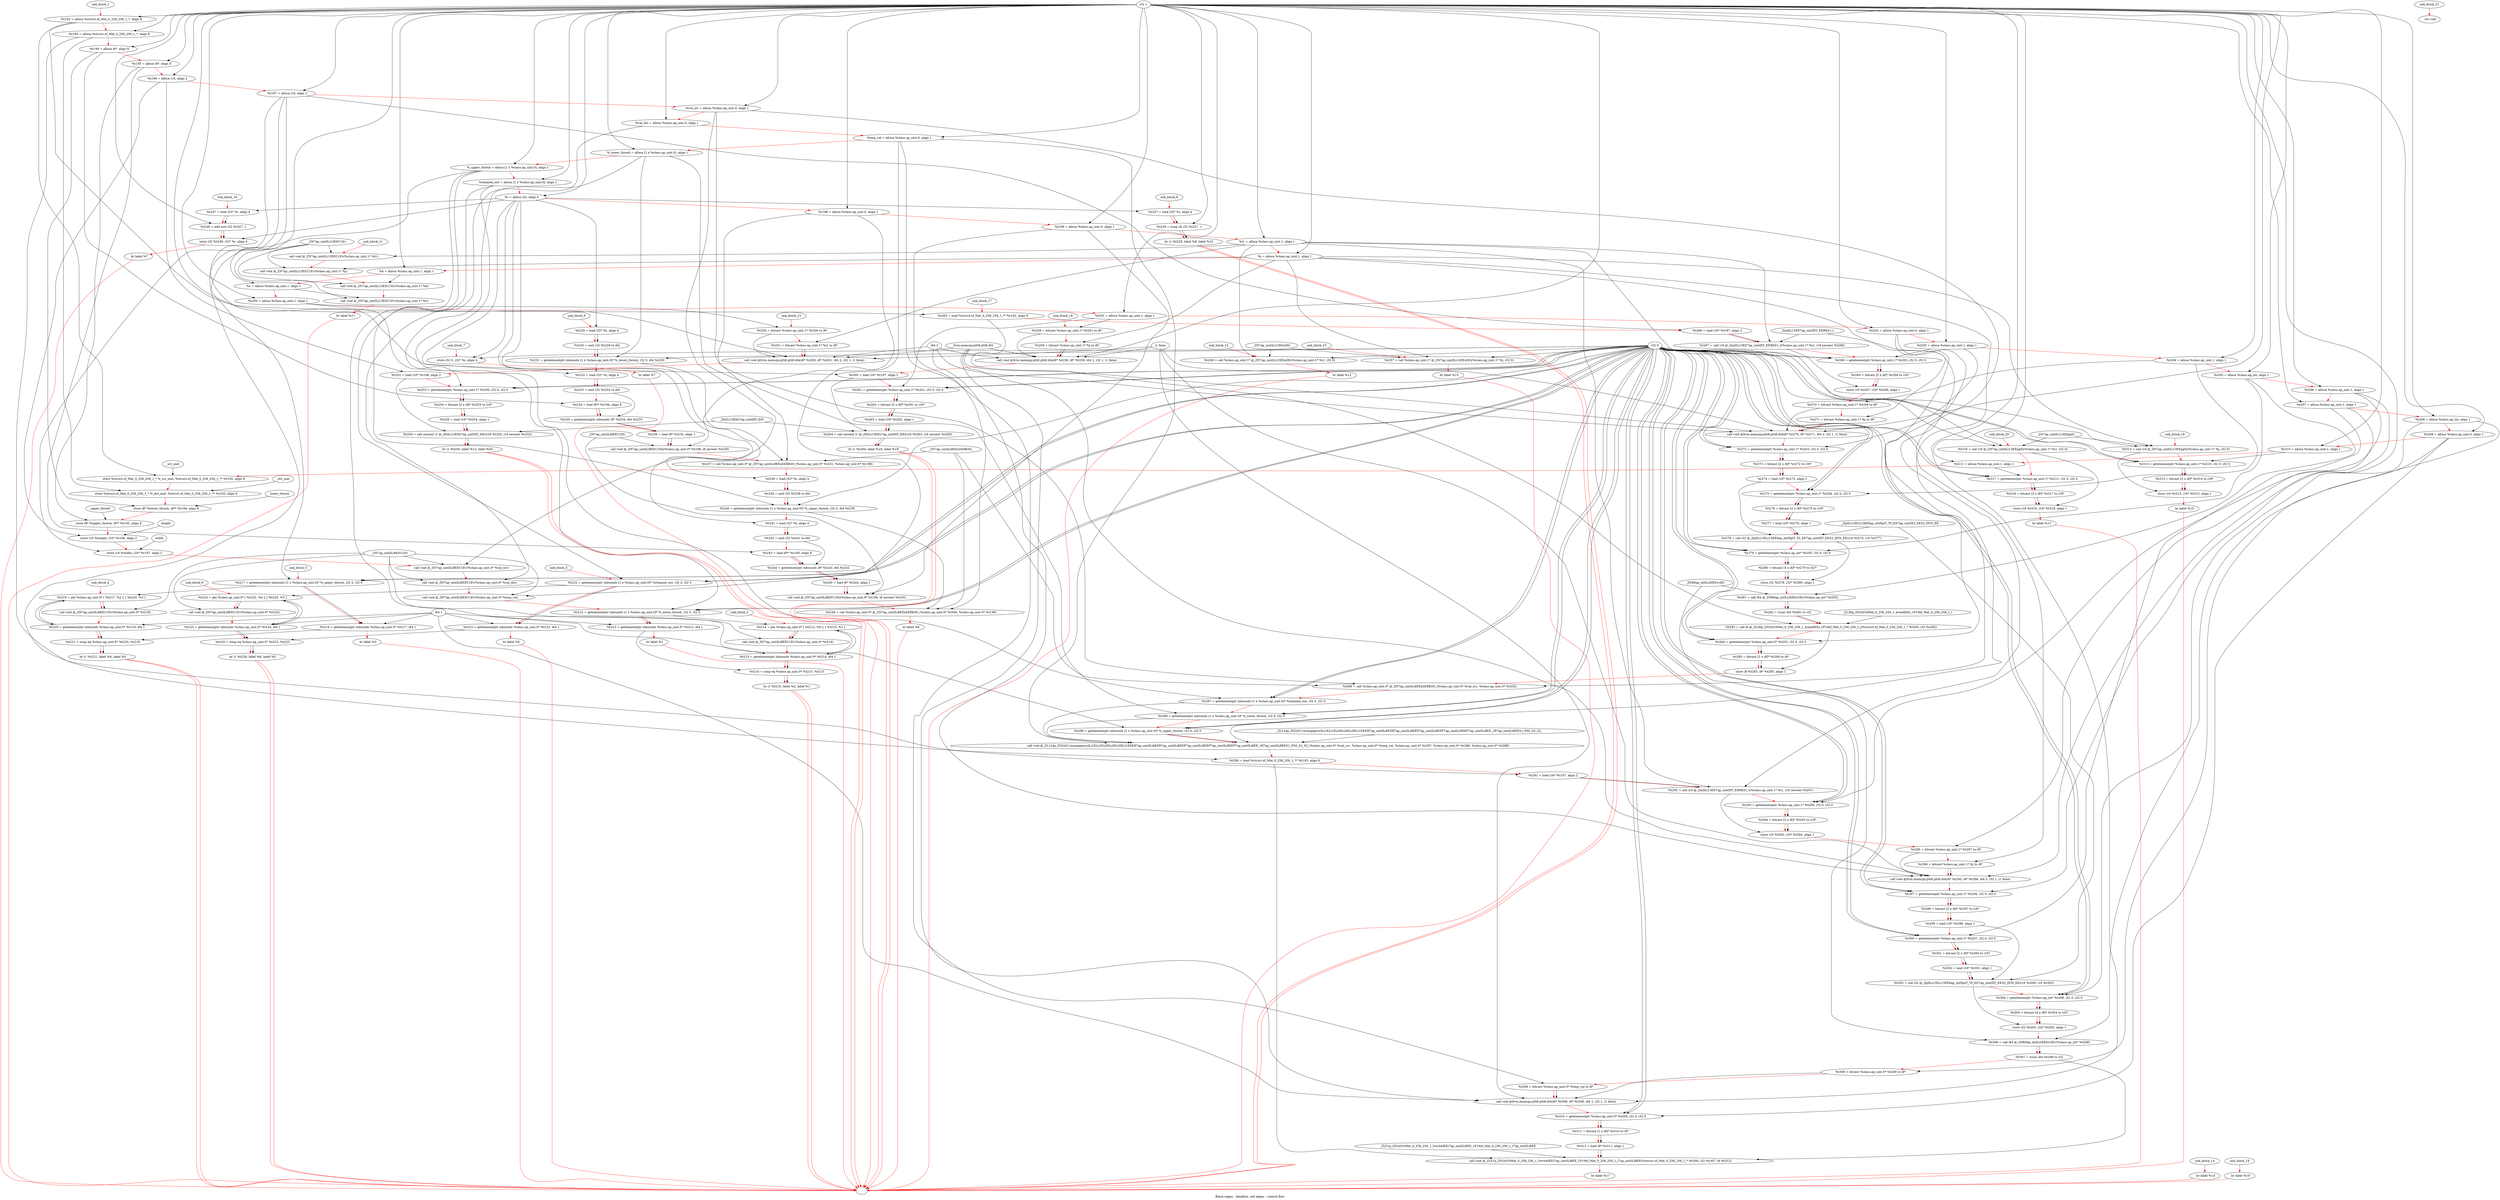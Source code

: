 digraph G {
compound=true
label="Black edges - dataflow, red edges - control flow"
"t192" [label="  %t192 = alloca %struct.xf_Mat_0_256_256_1_*, align 8"]
"t193" [label="  %t193 = alloca %struct.xf_Mat_0_256_256_1_*, align 8"]
"t194" [label="  %t194 = alloca i8*, align 8"]
"t195" [label="  %t195 = alloca i8*, align 8"]
"t196" [label="  %t196 = alloca i16, align 2"]
"t197" [label="  %t197 = alloca i16, align 2"]
"val_src" [label="  %val_src = alloca %class.ap_uint.0, align 1"]
"val_dst" [label="  %val_dst = alloca %class.ap_uint.0, align 1"]
"tmp_val" [label="  %tmp_val = alloca %class.ap_uint.0, align 1"]
"_lower_thresh" [label="  %_lower_thresh = alloca [1 x %class.ap_uint.0], align 1"]
"_upper_thresh" [label="  %_upper_thresh = alloca [1 x %class.ap_uint.0], align 1"]
"channel_out" [label="  %channel_out = alloca [1 x %class.ap_uint.0], align 1"]
"i" [label="  %i = alloca i32, align 4"]
"t198" [label="  %t198 = alloca %class.ap_uint.0, align 1"]
"t199" [label="  %t199 = alloca %class.ap_uint.0, align 1"]
"i1" [label="  %i1 = alloca %class.ap_uint.1, align 1"]
"j" [label="  %j = alloca %class.ap_uint.1, align 1"]
"k" [label="  %k = alloca %class.ap_uint.1, align 1"]
"c" [label="  %c = alloca %class.ap_uint.1, align 1"]
"t200" [label="  %t200 = alloca %class.ap_uint.1, align 1"]
"t201" [label="  %t201 = alloca %class.ap_uint.1, align 1"]
"t202" [label="  %t202 = alloca %class.ap_uint.0, align 1"]
"t203" [label="  %t203 = alloca %class.ap_uint.1, align 1"]
"t204" [label="  %t204 = alloca %class.ap_uint.1, align 1"]
"t205" [label="  %t205 = alloca %class.ap_int, align 1"]
"t206" [label="  %t206 = alloca %class.ap_uint.1, align 1"]
"t207" [label="  %t207 = alloca %class.ap_uint.1, align 1"]
"t208" [label="  %t208 = alloca %class.ap_int, align 1"]
"t209" [label="  %t209 = alloca %class.ap_uint.0, align 1"]
"t210" [label="  %t210 = alloca %class.ap_uint.1, align 1"]
"t211" [label="  %t211 = alloca %class.ap_uint.1, align 1"]
"_1" [label="  store %struct.xf_Mat_0_256_256_1_* %_src_mat, %struct.xf_Mat_0_256_256_1_** %t192, align 8"]
"_2" [label="  store %struct.xf_Mat_0_256_256_1_* %_dst_mat, %struct.xf_Mat_0_256_256_1_** %t193, align 8"]
"_3" [label="  store i8* %lower_thresh, i8** %t194, align 8"]
"_4" [label="  store i8* %upper_thresh, i8** %t195, align 8"]
"_5" [label="  store i16 %height, i16* %t196, align 2"]
"_6" [label="  store i16 %width, i16* %t197, align 2"]
"_7" [label="  call void @_ZN7ap_uintILi8EEC1Ev(%class.ap_uint.0* %val_src)"]
"_8" [label="  call void @_ZN7ap_uintILi8EEC1Ev(%class.ap_uint.0* %val_dst)"]
"_9" [label="  call void @_ZN7ap_uintILi8EEC1Ev(%class.ap_uint.0* %tmp_val)"]
"t212" [label="  %t212 = getelementptr inbounds [1 x %class.ap_uint.0]* %_lower_thresh, i32 0, i32 0"]
"t213" [label="  %t213 = getelementptr inbounds %class.ap_uint.0* %t212, i64 1"]
"_10" [label="  br label %1"]
"unk_block_1" -> "t192"[color=red]
"i32 1" -> "t192"
"t192" -> "t193"[color=red weight=2]
"i32 1" -> "t193"
"t193" -> "t194"[color=red weight=2]
"i32 1" -> "t194"
"t194" -> "t195"[color=red weight=2]
"i32 1" -> "t195"
"t195" -> "t196"[color=red weight=2]
"i32 1" -> "t196"
"t196" -> "t197"[color=red weight=2]
"i32 1" -> "t197"
"t197" -> "val_src"[color=red weight=2]
"i32 1" -> "val_src"
"val_src" -> "val_dst"[color=red weight=2]
"i32 1" -> "val_dst"
"val_dst" -> "tmp_val"[color=red weight=2]
"i32 1" -> "tmp_val"
"tmp_val" -> "_lower_thresh"[color=red weight=2]
"i32 1" -> "_lower_thresh"
"_lower_thresh" -> "_upper_thresh"[color=red weight=2]
"i32 1" -> "_upper_thresh"
"_upper_thresh" -> "channel_out"[color=red weight=2]
"i32 1" -> "channel_out"
"channel_out" -> "i"[color=red weight=2]
"i32 1" -> "i"
"i" -> "t198"[color=red weight=2]
"i32 1" -> "t198"
"t198" -> "t199"[color=red weight=2]
"i32 1" -> "t199"
"t199" -> "i1"[color=red weight=2]
"i32 1" -> "i1"
"i1" -> "j"[color=red weight=2]
"i32 1" -> "j"
"j" -> "k"[color=red weight=2]
"i32 1" -> "k"
"k" -> "c"[color=red weight=2]
"i32 1" -> "c"
"c" -> "t200"[color=red weight=2]
"i32 1" -> "t200"
"t200" -> "t201"[color=red weight=2]
"i32 1" -> "t201"
"t201" -> "t202"[color=red weight=2]
"i32 1" -> "t202"
"t202" -> "t203"[color=red weight=2]
"i32 1" -> "t203"
"t203" -> "t204"[color=red weight=2]
"i32 1" -> "t204"
"t204" -> "t205"[color=red weight=2]
"i32 1" -> "t205"
"t205" -> "t206"[color=red weight=2]
"i32 1" -> "t206"
"t206" -> "t207"[color=red weight=2]
"i32 1" -> "t207"
"t207" -> "t208"[color=red weight=2]
"i32 1" -> "t208"
"t208" -> "t209"[color=red weight=2]
"i32 1" -> "t209"
"t209" -> "t210"[color=red weight=2]
"i32 1" -> "t210"
"t210" -> "t211"[color=red weight=2]
"i32 1" -> "t211"
"t211" -> "_1"[color=red weight=2]
"_src_mat" -> "_1"
"t192" -> "_1"
"_1" -> "_2"[color=red weight=2]
"_dst_mat" -> "_2"
"t193" -> "_2"
"_2" -> "_3"[color=red weight=2]
"lower_thresh" -> "_3"
"t194" -> "_3"
"_3" -> "_4"[color=red weight=2]
"upper_thresh" -> "_4"
"t195" -> "_4"
"_4" -> "_5"[color=red weight=2]
"height" -> "_5"
"t196" -> "_5"
"_5" -> "_6"[color=red weight=2]
"width" -> "_6"
"t197" -> "_6"
"_6" -> "_7"[color=red weight=2]
"val_src" -> "_7"
"_ZN7ap_uintILi8EEC1Ev" -> "_7"
"_7" -> "_8"[color=red weight=2]
"val_dst" -> "_8"
"_ZN7ap_uintILi8EEC1Ev" -> "_8"
"_8" -> "_9"[color=red weight=2]
"tmp_val" -> "_9"
"_ZN7ap_uintILi8EEC1Ev" -> "_9"
"_9" -> "t212"[color=red weight=2]
"_lower_thresh" -> "t212"
"i32 0" -> "t212"
"i32 0" -> "t212"
"t212" -> "t213"[color=red weight=2]
"t212" -> "t213"
"i64 1" -> "t213"
"t213" -> "_10"[color=red weight=2]
"_10" -> ""[color=red]

"t214" [label="  %t214 = phi %class.ap_uint.0* [ %t212, %0 ], [ %t215, %1 ]"]
"_11" [label="  call void @_ZN7ap_uintILi8EEC1Ev(%class.ap_uint.0* %t214)"]
"t215" [label="  %t215 = getelementptr inbounds %class.ap_uint.0* %t214, i64 1"]
"t216" [label="  %t216 = icmp eq %class.ap_uint.0* %t215, %t213"]
"_12" [label="  br i1 %t216, label %2, label %1"]
"unk_block_2" -> "t214"[color=red]
"t212" -> "t214"
"t215" -> "t214"
"t214" -> "_11"[color=red weight=2]
"t214" -> "_11"
"_ZN7ap_uintILi8EEC1Ev" -> "_11"
"_11" -> "t215"[color=red weight=2]
"t214" -> "t215"
"i64 1" -> "t215"
"t215" -> "t216"[color=red weight=2]
"t215" -> "t216"
"t213" -> "t216"
"t216" -> "_12"[color=red weight=2]
"t216" -> "_12"
"_12" -> ""[color=red]
"_12" -> ""[color=red]

"t217" [label="  %t217 = getelementptr inbounds [1 x %class.ap_uint.0]* %_upper_thresh, i32 0, i32 0"]
"t218" [label="  %t218 = getelementptr inbounds %class.ap_uint.0* %t217, i64 1"]
"_13" [label="  br label %3"]
"unk_block_3" -> "t217"[color=red]
"_upper_thresh" -> "t217"
"i32 0" -> "t217"
"i32 0" -> "t217"
"t217" -> "t218"[color=red weight=2]
"t217" -> "t218"
"i64 1" -> "t218"
"t218" -> "_13"[color=red weight=2]
"_13" -> ""[color=red]

"t219" [label="  %t219 = phi %class.ap_uint.0* [ %t217, %2 ], [ %t220, %3 ]"]
"_14" [label="  call void @_ZN7ap_uintILi8EEC1Ev(%class.ap_uint.0* %t219)"]
"t220" [label="  %t220 = getelementptr inbounds %class.ap_uint.0* %t219, i64 1"]
"t221" [label="  %t221 = icmp eq %class.ap_uint.0* %t220, %t218"]
"_15" [label="  br i1 %t221, label %4, label %3"]
"unk_block_4" -> "t219"[color=red]
"t217" -> "t219"
"t220" -> "t219"
"t219" -> "_14"[color=red weight=2]
"t219" -> "_14"
"_ZN7ap_uintILi8EEC1Ev" -> "_14"
"_14" -> "t220"[color=red weight=2]
"t219" -> "t220"
"i64 1" -> "t220"
"t220" -> "t221"[color=red weight=2]
"t220" -> "t221"
"t218" -> "t221"
"t221" -> "_15"[color=red weight=2]
"t221" -> "_15"
"_15" -> ""[color=red]
"_15" -> ""[color=red]

"t222" [label="  %t222 = getelementptr inbounds [1 x %class.ap_uint.0]* %channel_out, i32 0, i32 0"]
"t223" [label="  %t223 = getelementptr inbounds %class.ap_uint.0* %t222, i64 1"]
"_16" [label="  br label %5"]
"unk_block_5" -> "t222"[color=red]
"channel_out" -> "t222"
"i32 0" -> "t222"
"i32 0" -> "t222"
"t222" -> "t223"[color=red weight=2]
"t222" -> "t223"
"i64 1" -> "t223"
"t223" -> "_16"[color=red weight=2]
"_16" -> ""[color=red]

"t224" [label="  %t224 = phi %class.ap_uint.0* [ %t222, %4 ], [ %t225, %5 ]"]
"_17" [label="  call void @_ZN7ap_uintILi8EEC1Ev(%class.ap_uint.0* %t224)"]
"t225" [label="  %t225 = getelementptr inbounds %class.ap_uint.0* %t224, i64 1"]
"t226" [label="  %t226 = icmp eq %class.ap_uint.0* %t225, %t223"]
"_18" [label="  br i1 %t226, label %6, label %5"]
"unk_block_6" -> "t224"[color=red]
"t222" -> "t224"
"t225" -> "t224"
"t224" -> "_17"[color=red weight=2]
"t224" -> "_17"
"_ZN7ap_uintILi8EEC1Ev" -> "_17"
"_17" -> "t225"[color=red weight=2]
"t224" -> "t225"
"i64 1" -> "t225"
"t225" -> "t226"[color=red weight=2]
"t225" -> "t226"
"t223" -> "t226"
"t226" -> "_18"[color=red weight=2]
"t226" -> "_18"
"_18" -> ""[color=red]
"_18" -> ""[color=red]

"_19" [label="  store i32 0, i32* %i, align 4"]
"_20" [label="  br label %7"]
"unk_block_7" -> "_19"[color=red]
"i32 0" -> "_19"
"i" -> "_19"
"_19" -> "_20"[color=red weight=2]
"_20" -> ""[color=red]

"t227" [label="  %t227 = load i32* %i, align 4"]
"t228" [label="  %t228 = icmp slt i32 %t227, 1"]
"_21" [label="  br i1 %t228, label %8, label %10"]
"unk_block_8" -> "t227"[color=red]
"i" -> "t227"
"t227" -> "t228"[color=red weight=2]
"t227" -> "t228"
"i32 1" -> "t228"
"t228" -> "_21"[color=red weight=2]
"t228" -> "_21"
"_21" -> ""[color=red]
"_21" -> ""[color=red]

"t229" [label="  %t229 = load i32* %i, align 4"]
"t230" [label="  %t230 = sext i32 %t229 to i64"]
"t231" [label="  %t231 = getelementptr inbounds [1 x %class.ap_uint.0]* %_lower_thresh, i32 0, i64 %t230"]
"t232" [label="  %t232 = load i32* %i, align 4"]
"t233" [label="  %t233 = sext i32 %t232 to i64"]
"t234" [label="  %t234 = load i8** %t194, align 8"]
"t235" [label="  %t235 = getelementptr inbounds i8* %t234, i64 %t233"]
"t236" [label="  %t236 = load i8* %t235, align 1"]
"_22" [label="  call void @_ZN7ap_uintILi8EEC1Eh(%class.ap_uint.0* %t198, i8 zeroext %t236)"]
"t237" [label="  %t237 = call %class.ap_uint.0* @_ZN7ap_uintILi8EEaSERKS0_(%class.ap_uint.0* %t231, %class.ap_uint.0* %t198)"]
"t238" [label="  %t238 = load i32* %i, align 4"]
"t239" [label="  %t239 = sext i32 %t238 to i64"]
"t240" [label="  %t240 = getelementptr inbounds [1 x %class.ap_uint.0]* %_upper_thresh, i32 0, i64 %t239"]
"t241" [label="  %t241 = load i32* %i, align 4"]
"t242" [label="  %t242 = sext i32 %t241 to i64"]
"t243" [label="  %t243 = load i8** %t195, align 8"]
"t244" [label="  %t244 = getelementptr inbounds i8* %t243, i64 %t242"]
"t245" [label="  %t245 = load i8* %t244, align 1"]
"_23" [label="  call void @_ZN7ap_uintILi8EEC1Eh(%class.ap_uint.0* %t199, i8 zeroext %t245)"]
"t246" [label="  %t246 = call %class.ap_uint.0* @_ZN7ap_uintILi8EEaSERKS0_(%class.ap_uint.0* %t240, %class.ap_uint.0* %t199)"]
"_24" [label="  br label %9"]
"unk_block_9" -> "t229"[color=red]
"i" -> "t229"
"t229" -> "t230"[color=red weight=2]
"t229" -> "t230"
"t230" -> "t231"[color=red weight=2]
"_lower_thresh" -> "t231"
"i32 0" -> "t231"
"t230" -> "t231"
"t231" -> "t232"[color=red weight=2]
"i" -> "t232"
"t232" -> "t233"[color=red weight=2]
"t232" -> "t233"
"t233" -> "t234"[color=red weight=2]
"t194" -> "t234"
"t234" -> "t235"[color=red weight=2]
"t234" -> "t235"
"t233" -> "t235"
"t235" -> "t236"[color=red weight=2]
"t235" -> "t236"
"t236" -> "_22"[color=red weight=2]
"t198" -> "_22"
"t236" -> "_22"
"_ZN7ap_uintILi8EEC1Eh" -> "_22"
"_22" -> "t237"[color=red weight=2]
"t231" -> "t237"
"t198" -> "t237"
"_ZN7ap_uintILi8EEaSERKS0_" -> "t237"
"t237" -> "t238"[color=red weight=2]
"i" -> "t238"
"t238" -> "t239"[color=red weight=2]
"t238" -> "t239"
"t239" -> "t240"[color=red weight=2]
"_upper_thresh" -> "t240"
"i32 0" -> "t240"
"t239" -> "t240"
"t240" -> "t241"[color=red weight=2]
"i" -> "t241"
"t241" -> "t242"[color=red weight=2]
"t241" -> "t242"
"t242" -> "t243"[color=red weight=2]
"t195" -> "t243"
"t243" -> "t244"[color=red weight=2]
"t243" -> "t244"
"t242" -> "t244"
"t244" -> "t245"[color=red weight=2]
"t244" -> "t245"
"t245" -> "_23"[color=red weight=2]
"t199" -> "_23"
"t245" -> "_23"
"_ZN7ap_uintILi8EEC1Eh" -> "_23"
"_23" -> "t246"[color=red weight=2]
"t240" -> "t246"
"t199" -> "t246"
"_ZN7ap_uintILi8EEaSERKS0_" -> "t246"
"t246" -> "_24"[color=red weight=2]
"_24" -> ""[color=red]

"t247" [label="  %t247 = load i32* %i, align 4"]
"t248" [label="  %t248 = add nsw i32 %t247, 1"]
"_25" [label="  store i32 %t248, i32* %i, align 4"]
"_26" [label="  br label %7"]
"unk_block_10" -> "t247"[color=red]
"i" -> "t247"
"t247" -> "t248"[color=red weight=2]
"t247" -> "t248"
"i32 1" -> "t248"
"t248" -> "_25"[color=red weight=2]
"t248" -> "_25"
"i" -> "_25"
"_25" -> "_26"[color=red weight=2]
"_26" -> ""[color=red]

"_27" [label="  call void @_ZN7ap_uintILi13EEC1Ev(%class.ap_uint.1* %i1)"]
"_28" [label="  call void @_ZN7ap_uintILi13EEC1Ev(%class.ap_uint.1* %j)"]
"_29" [label="  call void @_ZN7ap_uintILi13EEC1Ev(%class.ap_uint.1* %k)"]
"_30" [label="  call void @_ZN7ap_uintILi13EEC1Ev(%class.ap_uint.1* %c)"]
"_31" [label="  br label %11"]
"unk_block_11" -> "_27"[color=red]
"i1" -> "_27"
"_ZN7ap_uintILi13EEC1Ev" -> "_27"
"_27" -> "_28"[color=red weight=2]
"j" -> "_28"
"_ZN7ap_uintILi13EEC1Ev" -> "_28"
"_28" -> "_29"[color=red weight=2]
"k" -> "_29"
"_ZN7ap_uintILi13EEC1Ev" -> "_29"
"_29" -> "_30"[color=red weight=2]
"c" -> "_30"
"_ZN7ap_uintILi13EEC1Ev" -> "_30"
"_30" -> "_31"[color=red weight=2]
"_31" -> ""[color=red]

"t249" [label="  %t249 = call %class.ap_uint.1* @_ZN7ap_uintILi13EEaSEi(%class.ap_uint.1* %i1, i32 0)"]
"_32" [label="  br label %12"]
"unk_block_12" -> "t249"[color=red]
"i1" -> "t249"
"i32 0" -> "t249"
"_ZN7ap_uintILi13EEaSEi" -> "t249"
"t249" -> "_32"[color=red weight=2]
"_32" -> ""[color=red]

"t250" [label="  %t250 = bitcast %class.ap_uint.1* %t200 to i8*"]
"t251" [label="  %t251 = bitcast %class.ap_uint.1* %i1 to i8*"]
"_33" [label="  call void @llvm.memcpy.p0i8.p0i8.i64(i8* %t250, i8* %t251, i64 2, i32 1, i1 false)"]
"t252" [label="  %t252 = load i16* %t196, align 2"]
"t253" [label="  %t253 = getelementptr %class.ap_uint.1* %t200, i32 0, i32 0"]
"t254" [label="  %t254 = bitcast [2 x i8]* %t253 to i16*"]
"t255" [label="  %t255 = load i16* %t254, align 1"]
"t256" [label="  %t256 = call zeroext i1 @_ZltILi13EEb7ap_uintIXT_EEt(i16 %t255, i16 zeroext %t252)"]
"_34" [label="  br i1 %t256, label %13, label %20"]
"unk_block_13" -> "t250"[color=red]
"t200" -> "t250"
"t250" -> "t251"[color=red weight=2]
"i1" -> "t251"
"t251" -> "_33"[color=red weight=2]
"t250" -> "_33"
"t251" -> "_33"
"i64 2" -> "_33"
"i32 1" -> "_33"
"i1 false" -> "_33"
"llvm.memcpy.p0i8.p0i8.i64" -> "_33"
"_33" -> "t252"[color=red weight=2]
"t196" -> "t252"
"t252" -> "t253"[color=red weight=2]
"t200" -> "t253"
"i32 0" -> "t253"
"i32 0" -> "t253"
"t253" -> "t254"[color=red weight=2]
"t253" -> "t254"
"t254" -> "t255"[color=red weight=2]
"t254" -> "t255"
"t255" -> "t256"[color=red weight=2]
"t255" -> "t256"
"t252" -> "t256"
"_ZltILi13EEb7ap_uintIXT_EEt" -> "t256"
"t256" -> "_34"[color=red weight=2]
"t256" -> "_34"
"_34" -> ""[color=red]
"_34" -> ""[color=red]

"_35" [label="  br label %14"]
"unk_block_14" -> "_35"[color=red]
"_35" -> ""[color=red]

"t257" [label="  %t257 = call %class.ap_uint.1* @_ZN7ap_uintILi13EEaSEi(%class.ap_uint.1* %j, i32 0)"]
"_36" [label="  br label %15"]
"unk_block_15" -> "t257"[color=red]
"j" -> "t257"
"i32 0" -> "t257"
"_ZN7ap_uintILi13EEaSEi" -> "t257"
"t257" -> "_36"[color=red weight=2]
"_36" -> ""[color=red]

"t258" [label="  %t258 = bitcast %class.ap_uint.1* %t201 to i8*"]
"t259" [label="  %t259 = bitcast %class.ap_uint.1* %j to i8*"]
"_37" [label="  call void @llvm.memcpy.p0i8.p0i8.i64(i8* %t258, i8* %t259, i64 2, i32 1, i1 false)"]
"t260" [label="  %t260 = load i16* %t197, align 2"]
"t261" [label="  %t261 = getelementptr %class.ap_uint.1* %t201, i32 0, i32 0"]
"t262" [label="  %t262 = bitcast [2 x i8]* %t261 to i16*"]
"t263" [label="  %t263 = load i16* %t262, align 1"]
"t264" [label="  %t264 = call zeroext i1 @_ZltILi13EEb7ap_uintIXT_EEt(i16 %t263, i16 zeroext %t260)"]
"_38" [label="  br i1 %t264, label %16, label %18"]
"unk_block_16" -> "t258"[color=red]
"t201" -> "t258"
"t258" -> "t259"[color=red weight=2]
"j" -> "t259"
"t259" -> "_37"[color=red weight=2]
"t258" -> "_37"
"t259" -> "_37"
"i64 2" -> "_37"
"i32 1" -> "_37"
"i1 false" -> "_37"
"llvm.memcpy.p0i8.p0i8.i64" -> "_37"
"_37" -> "t260"[color=red weight=2]
"t197" -> "t260"
"t260" -> "t261"[color=red weight=2]
"t201" -> "t261"
"i32 0" -> "t261"
"i32 0" -> "t261"
"t261" -> "t262"[color=red weight=2]
"t261" -> "t262"
"t262" -> "t263"[color=red weight=2]
"t262" -> "t263"
"t263" -> "t264"[color=red weight=2]
"t263" -> "t264"
"t260" -> "t264"
"_ZltILi13EEb7ap_uintIXT_EEt" -> "t264"
"t264" -> "_38"[color=red weight=2]
"t264" -> "_38"
"_38" -> ""[color=red]
"_38" -> ""[color=red]

"t265" [label="  %t265 = load %struct.xf_Mat_0_256_256_1_** %t192, align 8"]
"t266" [label="  %t266 = load i16* %t197, align 2"]
"t267" [label="  %t267 = call i16 @_ZmlILi13EE7ap_uintIXT_EERKS1_t(%class.ap_uint.1* %i1, i16 zeroext %t266)"]
"t268" [label="  %t268 = getelementptr %class.ap_uint.1* %t203, i32 0, i32 0"]
"t269" [label="  %t269 = bitcast [2 x i8]* %t268 to i16*"]
"_39" [label="  store i16 %t267, i16* %t269, align 1"]
"t270" [label="  %t270 = bitcast %class.ap_uint.1* %t204 to i8*"]
"t271" [label="  %t271 = bitcast %class.ap_uint.1* %j to i8*"]
"_40" [label="  call void @llvm.memcpy.p0i8.p0i8.i64(i8* %t270, i8* %t271, i64 2, i32 1, i1 false)"]
"t272" [label="  %t272 = getelementptr %class.ap_uint.1* %t203, i32 0, i32 0"]
"t273" [label="  %t273 = bitcast [2 x i8]* %t272 to i16*"]
"t274" [label="  %t274 = load i16* %t273, align 1"]
"t275" [label="  %t275 = getelementptr %class.ap_uint.1* %t204, i32 0, i32 0"]
"t276" [label="  %t276 = bitcast [2 x i8]* %t275 to i16*"]
"t277" [label="  %t277 = load i16* %t276, align 1"]
"t278" [label="  %t278 = call i32 @_ZplILi13ELi13EE6ap_intIXplT_T0_EE7ap_uintIXT_EES2_IXT0_EE(i16 %t274, i16 %t277)"]
"t279" [label="  %t279 = getelementptr %class.ap_int* %t205, i32 0, i32 0"]
"t280" [label="  %t280 = bitcast [4 x i8]* %t279 to i32*"]
"_41" [label="  store i32 %t278, i32* %t280, align 1"]
"t281" [label="  %t281 = call i64 @_ZNK6ap_intILi26EEcvlEv(%class.ap_int* %t205)"]
"t282" [label="  %t282 = trunc i64 %t281 to i32"]
"t283" [label="  %t283 = call i8 @_ZL36p_ZN2xf16Mat_0_256_256_1_4readIEEi_1P19xf_Mat_0_256_256_1_i(%struct.xf_Mat_0_256_256_1_* %t265, i32 %t282)"]
"t284" [label="  %t284 = getelementptr %class.ap_uint.0* %t202, i32 0, i32 0"]
"t285" [label="  %t285 = bitcast [1 x i8]* %t284 to i8*"]
"_42" [label="  store i8 %t283, i8* %t285, align 1"]
"t286" [label="  %t286 = call %class.ap_uint.0* @_ZN7ap_uintILi8EEaSERKS0_(%class.ap_uint.0* %val_src, %class.ap_uint.0* %t202)"]
"t287" [label="  %t287 = getelementptr inbounds [1 x %class.ap_uint.0]* %channel_out, i32 0, i32 0"]
"t288" [label="  %t288 = getelementptr inbounds [1 x %class.ap_uint.0]* %_lower_thresh, i32 0, i32 0"]
"t289" [label="  %t289 = getelementptr inbounds [1 x %class.ap_uint.0]* %_upper_thresh, i32 0, i32 0"]
"_43" [label="  call void @_ZL124p_ZN2xf11inrangeprocILi1ELi1ELi0ELi0ELi0ELi1EEER7ap_uintILi8EER7ap_uintILi8EEP7ap_uintILi8EEP7ap_uintILi8EEP7ap_uintILi8EE_1R7ap_uintILi8EES1_PS0_S2_S2_(%class.ap_uint.0* %val_src, %class.ap_uint.0* %tmp_val, %class.ap_uint.0* %t287, %class.ap_uint.0* %t288, %class.ap_uint.0* %t289)"]
"t290" [label="  %t290 = load %struct.xf_Mat_0_256_256_1_** %t193, align 8"]
"t291" [label="  %t291 = load i16* %t197, align 2"]
"t292" [label="  %t292 = call i16 @_ZmlILi13EE7ap_uintIXT_EERKS1_t(%class.ap_uint.1* %i1, i16 zeroext %t291)"]
"t293" [label="  %t293 = getelementptr %class.ap_uint.1* %t206, i32 0, i32 0"]
"t294" [label="  %t294 = bitcast [2 x i8]* %t293 to i16*"]
"_44" [label="  store i16 %t292, i16* %t294, align 1"]
"t295" [label="  %t295 = bitcast %class.ap_uint.1* %t207 to i8*"]
"t296" [label="  %t296 = bitcast %class.ap_uint.1* %j to i8*"]
"_45" [label="  call void @llvm.memcpy.p0i8.p0i8.i64(i8* %t295, i8* %t296, i64 2, i32 1, i1 false)"]
"t297" [label="  %t297 = getelementptr %class.ap_uint.1* %t206, i32 0, i32 0"]
"t298" [label="  %t298 = bitcast [2 x i8]* %t297 to i16*"]
"t299" [label="  %t299 = load i16* %t298, align 1"]
"t300" [label="  %t300 = getelementptr %class.ap_uint.1* %t207, i32 0, i32 0"]
"t301" [label="  %t301 = bitcast [2 x i8]* %t300 to i16*"]
"t302" [label="  %t302 = load i16* %t301, align 1"]
"t303" [label="  %t303 = call i32 @_ZplILi13ELi13EE6ap_intIXplT_T0_EE7ap_uintIXT_EES2_IXT0_EE(i16 %t299, i16 %t302)"]
"t304" [label="  %t304 = getelementptr %class.ap_int* %t208, i32 0, i32 0"]
"t305" [label="  %t305 = bitcast [4 x i8]* %t304 to i32*"]
"_46" [label="  store i32 %t303, i32* %t305, align 1"]
"t306" [label="  %t306 = call i64 @_ZNK6ap_intILi26EEcvlEv(%class.ap_int* %t208)"]
"t307" [label="  %t307 = trunc i64 %t306 to i32"]
"t308" [label="  %t308 = bitcast %class.ap_uint.0* %t209 to i8*"]
"t309" [label="  %t309 = bitcast %class.ap_uint.0* %tmp_val to i8*"]
"_47" [label="  call void @llvm.memcpy.p0i8.p0i8.i64(i8* %t308, i8* %t309, i64 1, i32 1, i1 false)"]
"t310" [label="  %t310 = getelementptr %class.ap_uint.0* %t209, i32 0, i32 0"]
"t311" [label="  %t311 = bitcast [1 x i8]* %t310 to i8*"]
"t312" [label="  %t312 = load i8* %t311, align 1"]
"_48" [label="  call void @_ZL51p_ZN2xf16Mat_0_256_256_1_5writeIEEi7ap_uintILi8EE_1P19xf_Mat_0_256_256_1_i7ap_uintILi8EE(%struct.xf_Mat_0_256_256_1_* %t290, i32 %t307, i8 %t312)"]
"_49" [label="  br label %17"]
"unk_block_17" -> "t265"[color=red]
"t192" -> "t265"
"t265" -> "t266"[color=red weight=2]
"t197" -> "t266"
"t266" -> "t267"[color=red weight=2]
"i1" -> "t267"
"t266" -> "t267"
"_ZmlILi13EE7ap_uintIXT_EERKS1_t" -> "t267"
"t267" -> "t268"[color=red weight=2]
"t203" -> "t268"
"i32 0" -> "t268"
"i32 0" -> "t268"
"t268" -> "t269"[color=red weight=2]
"t268" -> "t269"
"t269" -> "_39"[color=red weight=2]
"t267" -> "_39"
"t269" -> "_39"
"_39" -> "t270"[color=red weight=2]
"t204" -> "t270"
"t270" -> "t271"[color=red weight=2]
"j" -> "t271"
"t271" -> "_40"[color=red weight=2]
"t270" -> "_40"
"t271" -> "_40"
"i64 2" -> "_40"
"i32 1" -> "_40"
"i1 false" -> "_40"
"llvm.memcpy.p0i8.p0i8.i64" -> "_40"
"_40" -> "t272"[color=red weight=2]
"t203" -> "t272"
"i32 0" -> "t272"
"i32 0" -> "t272"
"t272" -> "t273"[color=red weight=2]
"t272" -> "t273"
"t273" -> "t274"[color=red weight=2]
"t273" -> "t274"
"t274" -> "t275"[color=red weight=2]
"t204" -> "t275"
"i32 0" -> "t275"
"i32 0" -> "t275"
"t275" -> "t276"[color=red weight=2]
"t275" -> "t276"
"t276" -> "t277"[color=red weight=2]
"t276" -> "t277"
"t277" -> "t278"[color=red weight=2]
"t274" -> "t278"
"t277" -> "t278"
"_ZplILi13ELi13EE6ap_intIXplT_T0_EE7ap_uintIXT_EES2_IXT0_EE" -> "t278"
"t278" -> "t279"[color=red weight=2]
"t205" -> "t279"
"i32 0" -> "t279"
"i32 0" -> "t279"
"t279" -> "t280"[color=red weight=2]
"t279" -> "t280"
"t280" -> "_41"[color=red weight=2]
"t278" -> "_41"
"t280" -> "_41"
"_41" -> "t281"[color=red weight=2]
"t205" -> "t281"
"_ZNK6ap_intILi26EEcvlEv" -> "t281"
"t281" -> "t282"[color=red weight=2]
"t281" -> "t282"
"t282" -> "t283"[color=red weight=2]
"t265" -> "t283"
"t282" -> "t283"
"_ZL36p_ZN2xf16Mat_0_256_256_1_4readIEEi_1P19xf_Mat_0_256_256_1_i" -> "t283"
"t283" -> "t284"[color=red weight=2]
"t202" -> "t284"
"i32 0" -> "t284"
"i32 0" -> "t284"
"t284" -> "t285"[color=red weight=2]
"t284" -> "t285"
"t285" -> "_42"[color=red weight=2]
"t283" -> "_42"
"t285" -> "_42"
"_42" -> "t286"[color=red weight=2]
"val_src" -> "t286"
"t202" -> "t286"
"_ZN7ap_uintILi8EEaSERKS0_" -> "t286"
"t286" -> "t287"[color=red weight=2]
"channel_out" -> "t287"
"i32 0" -> "t287"
"i32 0" -> "t287"
"t287" -> "t288"[color=red weight=2]
"_lower_thresh" -> "t288"
"i32 0" -> "t288"
"i32 0" -> "t288"
"t288" -> "t289"[color=red weight=2]
"_upper_thresh" -> "t289"
"i32 0" -> "t289"
"i32 0" -> "t289"
"t289" -> "_43"[color=red weight=2]
"val_src" -> "_43"
"tmp_val" -> "_43"
"t287" -> "_43"
"t288" -> "_43"
"t289" -> "_43"
"_ZL124p_ZN2xf11inrangeprocILi1ELi1ELi0ELi0ELi0ELi1EEER7ap_uintILi8EER7ap_uintILi8EEP7ap_uintILi8EEP7ap_uintILi8EEP7ap_uintILi8EE_1R7ap_uintILi8EES1_PS0_S2_S2_" -> "_43"
"_43" -> "t290"[color=red weight=2]
"t193" -> "t290"
"t290" -> "t291"[color=red weight=2]
"t197" -> "t291"
"t291" -> "t292"[color=red weight=2]
"i1" -> "t292"
"t291" -> "t292"
"_ZmlILi13EE7ap_uintIXT_EERKS1_t" -> "t292"
"t292" -> "t293"[color=red weight=2]
"t206" -> "t293"
"i32 0" -> "t293"
"i32 0" -> "t293"
"t293" -> "t294"[color=red weight=2]
"t293" -> "t294"
"t294" -> "_44"[color=red weight=2]
"t292" -> "_44"
"t294" -> "_44"
"_44" -> "t295"[color=red weight=2]
"t207" -> "t295"
"t295" -> "t296"[color=red weight=2]
"j" -> "t296"
"t296" -> "_45"[color=red weight=2]
"t295" -> "_45"
"t296" -> "_45"
"i64 2" -> "_45"
"i32 1" -> "_45"
"i1 false" -> "_45"
"llvm.memcpy.p0i8.p0i8.i64" -> "_45"
"_45" -> "t297"[color=red weight=2]
"t206" -> "t297"
"i32 0" -> "t297"
"i32 0" -> "t297"
"t297" -> "t298"[color=red weight=2]
"t297" -> "t298"
"t298" -> "t299"[color=red weight=2]
"t298" -> "t299"
"t299" -> "t300"[color=red weight=2]
"t207" -> "t300"
"i32 0" -> "t300"
"i32 0" -> "t300"
"t300" -> "t301"[color=red weight=2]
"t300" -> "t301"
"t301" -> "t302"[color=red weight=2]
"t301" -> "t302"
"t302" -> "t303"[color=red weight=2]
"t299" -> "t303"
"t302" -> "t303"
"_ZplILi13ELi13EE6ap_intIXplT_T0_EE7ap_uintIXT_EES2_IXT0_EE" -> "t303"
"t303" -> "t304"[color=red weight=2]
"t208" -> "t304"
"i32 0" -> "t304"
"i32 0" -> "t304"
"t304" -> "t305"[color=red weight=2]
"t304" -> "t305"
"t305" -> "_46"[color=red weight=2]
"t303" -> "_46"
"t305" -> "_46"
"_46" -> "t306"[color=red weight=2]
"t208" -> "t306"
"_ZNK6ap_intILi26EEcvlEv" -> "t306"
"t306" -> "t307"[color=red weight=2]
"t306" -> "t307"
"t307" -> "t308"[color=red weight=2]
"t209" -> "t308"
"t308" -> "t309"[color=red weight=2]
"tmp_val" -> "t309"
"t309" -> "_47"[color=red weight=2]
"t308" -> "_47"
"t309" -> "_47"
"i64 1" -> "_47"
"i32 1" -> "_47"
"i1 false" -> "_47"
"llvm.memcpy.p0i8.p0i8.i64" -> "_47"
"_47" -> "t310"[color=red weight=2]
"t209" -> "t310"
"i32 0" -> "t310"
"i32 0" -> "t310"
"t310" -> "t311"[color=red weight=2]
"t310" -> "t311"
"t311" -> "t312"[color=red weight=2]
"t311" -> "t312"
"t312" -> "_48"[color=red weight=2]
"t290" -> "_48"
"t307" -> "_48"
"t312" -> "_48"
"_ZL51p_ZN2xf16Mat_0_256_256_1_5writeIEEi7ap_uintILi8EE_1P19xf_Mat_0_256_256_1_i7ap_uintILi8EE" -> "_48"
"_48" -> "_49"[color=red weight=2]
"_49" -> ""[color=red]

"t313" [label="  %t313 = call i16 @_ZN7ap_uintILi13EEppEi(%class.ap_uint.1* %j, i32 0)"]
"t314" [label="  %t314 = getelementptr %class.ap_uint.1* %t210, i32 0, i32 0"]
"t315" [label="  %t315 = bitcast [2 x i8]* %t314 to i16*"]
"_50" [label="  store i16 %t313, i16* %t315, align 1"]
"_51" [label="  br label %15"]
"unk_block_18" -> "t313"[color=red]
"j" -> "t313"
"i32 0" -> "t313"
"_ZN7ap_uintILi13EEppEi" -> "t313"
"t313" -> "t314"[color=red weight=2]
"t210" -> "t314"
"i32 0" -> "t314"
"i32 0" -> "t314"
"t314" -> "t315"[color=red weight=2]
"t314" -> "t315"
"t315" -> "_50"[color=red weight=2]
"t313" -> "_50"
"t315" -> "_50"
"_50" -> "_51"[color=red weight=2]
"_51" -> ""[color=red]

"_52" [label="  br label %19"]
"unk_block_19" -> "_52"[color=red]
"_52" -> ""[color=red]

"t316" [label="  %t316 = call i16 @_ZN7ap_uintILi13EEppEi(%class.ap_uint.1* %i1, i32 0)"]
"t317" [label="  %t317 = getelementptr %class.ap_uint.1* %t211, i32 0, i32 0"]
"t318" [label="  %t318 = bitcast [2 x i8]* %t317 to i16*"]
"_53" [label="  store i16 %t316, i16* %t318, align 1"]
"_54" [label="  br label %12"]
"unk_block_20" -> "t316"[color=red]
"i1" -> "t316"
"i32 0" -> "t316"
"_ZN7ap_uintILi13EEppEi" -> "t316"
"t316" -> "t317"[color=red weight=2]
"t211" -> "t317"
"i32 0" -> "t317"
"i32 0" -> "t317"
"t317" -> "t318"[color=red weight=2]
"t317" -> "t318"
"t318" -> "_53"[color=red weight=2]
"t316" -> "_53"
"t318" -> "_53"
"_53" -> "_54"[color=red weight=2]
"_54" -> ""[color=red]

"_55" [label="  ret void"]
"unk_block_21" -> "_55"[color=red]

}
